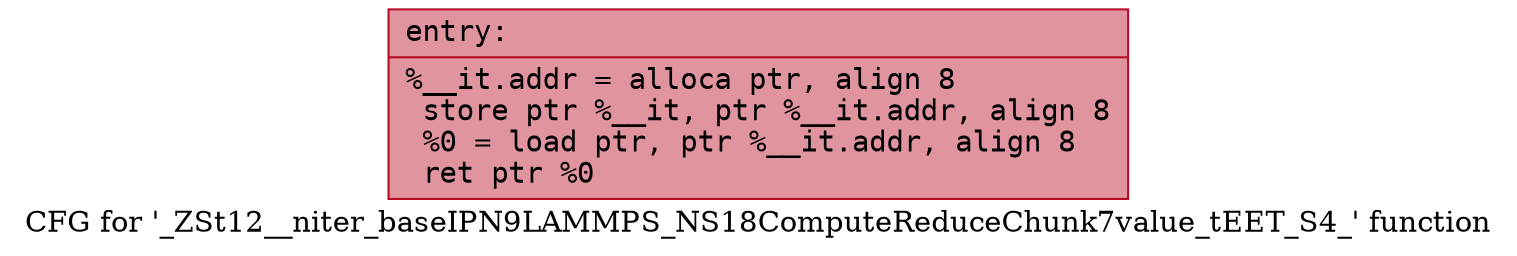 digraph "CFG for '_ZSt12__niter_baseIPN9LAMMPS_NS18ComputeReduceChunk7value_tEET_S4_' function" {
	label="CFG for '_ZSt12__niter_baseIPN9LAMMPS_NS18ComputeReduceChunk7value_tEET_S4_' function";

	Node0x562fdb28e4a0 [shape=record,color="#b70d28ff", style=filled, fillcolor="#b70d2870" fontname="Courier",label="{entry:\l|  %__it.addr = alloca ptr, align 8\l  store ptr %__it, ptr %__it.addr, align 8\l  %0 = load ptr, ptr %__it.addr, align 8\l  ret ptr %0\l}"];
}
